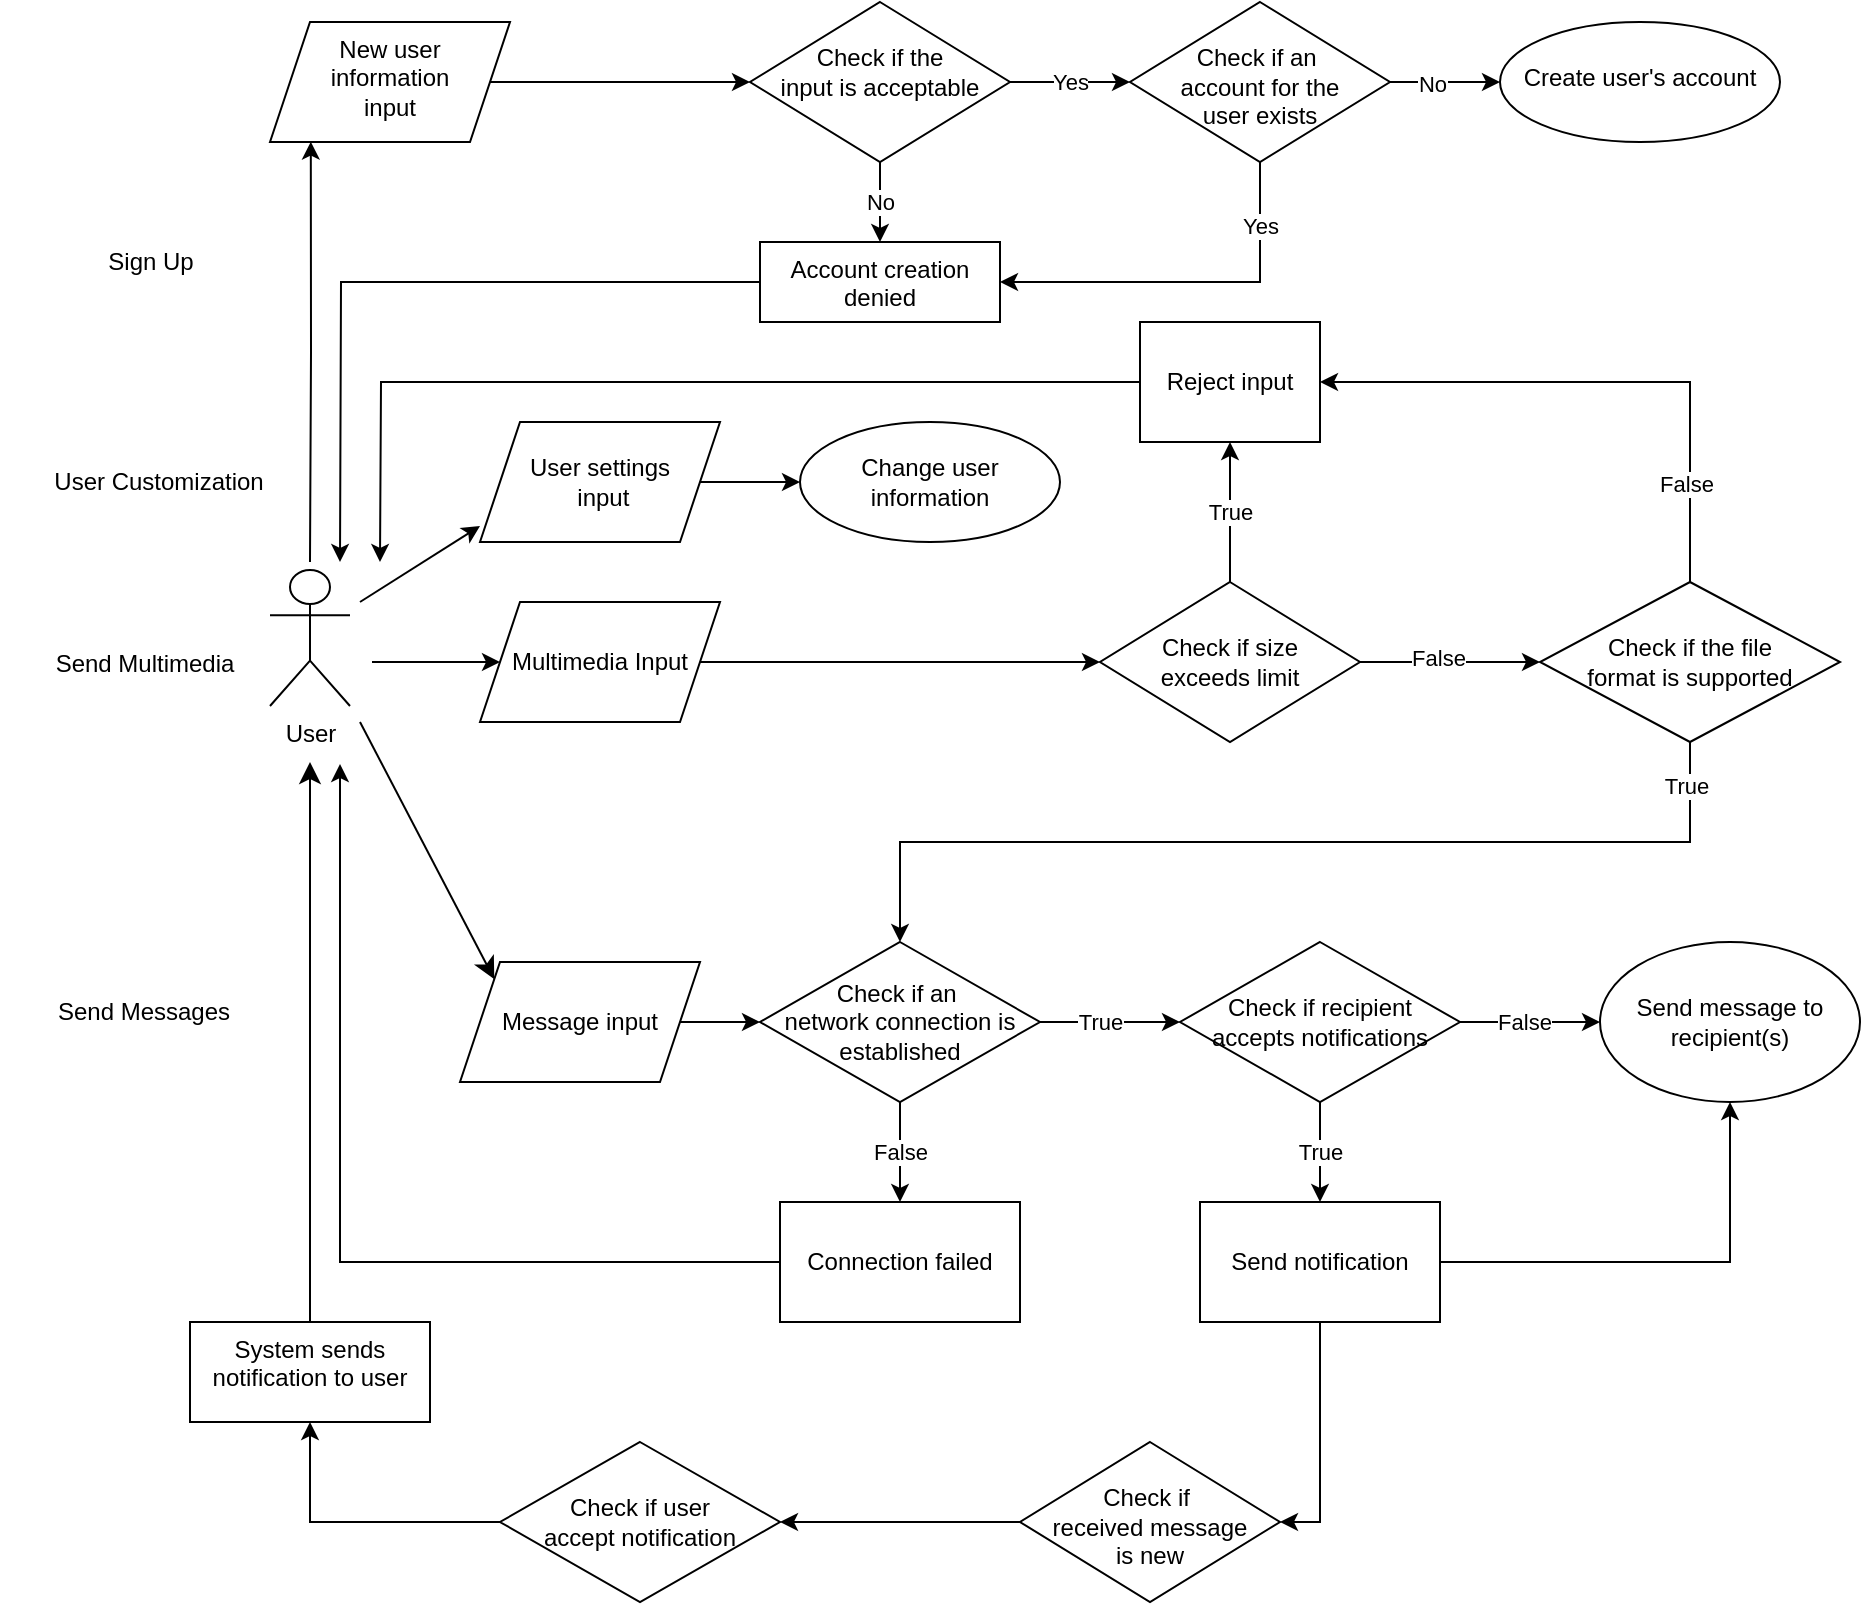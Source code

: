 <mxfile version="24.7.16">
  <diagram name="Page-1" id="SBNDKTTEdVOXE4RD1kLH">
    <mxGraphModel dx="936" dy="1468" grid="1" gridSize="10" guides="1" tooltips="1" connect="1" arrows="1" fold="1" page="1" pageScale="1" pageWidth="850" pageHeight="1100" math="0" shadow="0">
      <root>
        <mxCell id="0" />
        <mxCell id="1" parent="0" />
        <mxCell id="36Wj5U354HoHek48pkDs-4" value="Sign Up" style="text;html=1;align=center;verticalAlign=middle;resizable=0;points=[];autosize=1;strokeColor=none;fillColor=none;" parent="1" vertex="1">
          <mxGeometry x="40" y="55" width="70" height="30" as="geometry" />
        </mxCell>
        <mxCell id="36Wj5U354HoHek48pkDs-23" value="" style="edgeStyle=orthogonalEdgeStyle;rounded=0;orthogonalLoop=1;jettySize=auto;html=1;" parent="1" source="36Wj5U354HoHek48pkDs-10" target="36Wj5U354HoHek48pkDs-22" edge="1">
          <mxGeometry relative="1" as="geometry" />
        </mxCell>
        <mxCell id="36Wj5U354HoHek48pkDs-24" value="No" style="edgeLabel;html=1;align=center;verticalAlign=middle;resizable=0;points=[];" parent="36Wj5U354HoHek48pkDs-23" vertex="1" connectable="0">
          <mxGeometry x="-0.24" y="-1" relative="1" as="geometry">
            <mxPoint as="offset" />
          </mxGeometry>
        </mxCell>
        <mxCell id="36Wj5U354HoHek48pkDs-25" value="Yes" style="edgeStyle=orthogonalEdgeStyle;rounded=0;orthogonalLoop=1;jettySize=auto;html=1;exitX=0.5;exitY=1;exitDx=0;exitDy=0;entryX=1;entryY=0.5;entryDx=0;entryDy=0;" parent="1" source="36Wj5U354HoHek48pkDs-10" target="36Wj5U354HoHek48pkDs-16" edge="1">
          <mxGeometry x="-0.667" relative="1" as="geometry">
            <mxPoint as="offset" />
          </mxGeometry>
        </mxCell>
        <mxCell id="36Wj5U354HoHek48pkDs-10" value="&lt;div&gt;&lt;br&gt;&lt;/div&gt;Check&amp;nbsp;&lt;span style=&quot;background-color: initial;&quot;&gt;if an&amp;nbsp;&lt;/span&gt;&lt;div&gt;&lt;div&gt;account&amp;nbsp;&lt;span style=&quot;background-color: initial;&quot;&gt;for the&lt;/span&gt;&lt;/div&gt;&lt;div&gt;&lt;span style=&quot;background-color: initial;&quot;&gt;user exists&lt;/span&gt;&lt;/div&gt;&lt;/div&gt;" style="rhombus;whiteSpace=wrap;html=1;verticalAlign=top;" parent="1" vertex="1">
          <mxGeometry x="565" y="-60" width="130" height="80" as="geometry" />
        </mxCell>
        <mxCell id="36Wj5U354HoHek48pkDs-46" value="" style="edgeStyle=orthogonalEdgeStyle;rounded=0;orthogonalLoop=1;jettySize=auto;html=1;" parent="1" source="36Wj5U354HoHek48pkDs-13" target="36Wj5U354HoHek48pkDs-45" edge="1">
          <mxGeometry relative="1" as="geometry" />
        </mxCell>
        <mxCell id="36Wj5U354HoHek48pkDs-13" value="New user&lt;div&gt;information&lt;/div&gt;&lt;div&gt;input&lt;/div&gt;" style="shape=parallelogram;perimeter=parallelogramPerimeter;whiteSpace=wrap;html=1;fixedSize=1;verticalAlign=top;" parent="1" vertex="1">
          <mxGeometry x="135" y="-50" width="120" height="60" as="geometry" />
        </mxCell>
        <mxCell id="w77cgNJB1DqFahs2jMS_-6" style="edgeStyle=orthogonalEdgeStyle;rounded=0;orthogonalLoop=1;jettySize=auto;html=1;" edge="1" parent="1" source="36Wj5U354HoHek48pkDs-16">
          <mxGeometry relative="1" as="geometry">
            <mxPoint x="170" y="220" as="targetPoint" />
          </mxGeometry>
        </mxCell>
        <mxCell id="36Wj5U354HoHek48pkDs-16" value="&lt;div&gt;&lt;span style=&quot;background-color: initial;&quot;&gt;Account creation denied&lt;/span&gt;&lt;br&gt;&lt;/div&gt;" style="whiteSpace=wrap;html=1;verticalAlign=top;" parent="1" vertex="1">
          <mxGeometry x="380" y="60" width="120" height="40" as="geometry" />
        </mxCell>
        <mxCell id="36Wj5U354HoHek48pkDs-19" style="edgeStyle=orthogonalEdgeStyle;rounded=0;orthogonalLoop=1;jettySize=auto;html=1;exitX=0.5;exitY=1;exitDx=0;exitDy=0;" parent="1" source="36Wj5U354HoHek48pkDs-16" target="36Wj5U354HoHek48pkDs-16" edge="1">
          <mxGeometry relative="1" as="geometry" />
        </mxCell>
        <mxCell id="36Wj5U354HoHek48pkDs-22" value="&lt;div&gt;&lt;br&gt;&lt;/div&gt;&lt;div&gt;Create user&#39;s account&lt;/div&gt;" style="ellipse;whiteSpace=wrap;html=1;verticalAlign=top;" parent="1" vertex="1">
          <mxGeometry x="750" y="-50" width="140" height="60" as="geometry" />
        </mxCell>
        <mxCell id="36Wj5U354HoHek48pkDs-26" value="User Customization" style="text;html=1;align=center;verticalAlign=middle;resizable=0;points=[];autosize=1;strokeColor=none;fillColor=none;" parent="1" vertex="1">
          <mxGeometry x="14" y="165" width="130" height="30" as="geometry" />
        </mxCell>
        <mxCell id="O8iI8xoqqV5sgOP4shyp-5" value="" style="edgeStyle=none;curved=1;rounded=0;orthogonalLoop=1;jettySize=auto;html=1;fontSize=12;startSize=8;endSize=8;entryX=0;entryY=0;entryDx=0;entryDy=0;" parent="1" target="O8iI8xoqqV5sgOP4shyp-2" edge="1">
          <mxGeometry relative="1" as="geometry">
            <mxPoint x="180" y="300" as="sourcePoint" />
            <mxPoint x="230" y="440" as="targetPoint" />
          </mxGeometry>
        </mxCell>
        <mxCell id="w77cgNJB1DqFahs2jMS_-5" style="edgeStyle=orthogonalEdgeStyle;rounded=0;orthogonalLoop=1;jettySize=auto;html=1;entryX=0.17;entryY=0.997;entryDx=0;entryDy=0;entryPerimeter=0;" edge="1" parent="1" target="36Wj5U354HoHek48pkDs-13">
          <mxGeometry relative="1" as="geometry">
            <mxPoint x="155" y="220" as="sourcePoint" />
          </mxGeometry>
        </mxCell>
        <mxCell id="36Wj5U354HoHek48pkDs-27" value="User" style="shape=umlActor;verticalLabelPosition=bottom;verticalAlign=top;html=1;outlineConnect=0;" parent="1" vertex="1">
          <mxGeometry x="135" y="224" width="40" height="68" as="geometry" />
        </mxCell>
        <mxCell id="36Wj5U354HoHek48pkDs-31" style="edgeStyle=orthogonalEdgeStyle;rounded=0;orthogonalLoop=1;jettySize=auto;html=1;exitX=1;exitY=0.5;exitDx=0;exitDy=0;entryX=0;entryY=0.5;entryDx=0;entryDy=0;" parent="1" source="36Wj5U354HoHek48pkDs-29" target="36Wj5U354HoHek48pkDs-32" edge="1">
          <mxGeometry relative="1" as="geometry">
            <mxPoint x="410" y="250" as="targetPoint" />
          </mxGeometry>
        </mxCell>
        <mxCell id="36Wj5U354HoHek48pkDs-29" value="User settings&lt;div&gt;&amp;nbsp;input&lt;/div&gt;" style="shape=parallelogram;perimeter=parallelogramPerimeter;whiteSpace=wrap;html=1;fixedSize=1;" parent="1" vertex="1">
          <mxGeometry x="240" y="150" width="120" height="60" as="geometry" />
        </mxCell>
        <mxCell id="36Wj5U354HoHek48pkDs-32" value="Change user&lt;div&gt;information&lt;/div&gt;" style="ellipse;whiteSpace=wrap;html=1;" parent="1" vertex="1">
          <mxGeometry x="400" y="150" width="130" height="60" as="geometry" />
        </mxCell>
        <mxCell id="36Wj5U354HoHek48pkDs-33" value="Send Messages" style="text;html=1;align=center;verticalAlign=middle;whiteSpace=wrap;rounded=0;" parent="1" vertex="1">
          <mxGeometry y="430" width="144" height="30" as="geometry" />
        </mxCell>
        <mxCell id="36Wj5U354HoHek48pkDs-50" value="No" style="edgeStyle=orthogonalEdgeStyle;rounded=0;orthogonalLoop=1;jettySize=auto;html=1;entryX=0.5;entryY=0;entryDx=0;entryDy=0;" parent="1" source="36Wj5U354HoHek48pkDs-45" target="36Wj5U354HoHek48pkDs-16" edge="1">
          <mxGeometry relative="1" as="geometry" />
        </mxCell>
        <mxCell id="eswAk1OacALHeucm8gjz-11" value="Yes" style="edgeStyle=orthogonalEdgeStyle;rounded=0;orthogonalLoop=1;jettySize=auto;html=1;exitX=1;exitY=0.5;exitDx=0;exitDy=0;entryX=0;entryY=0.5;entryDx=0;entryDy=0;" parent="1" source="36Wj5U354HoHek48pkDs-45" target="36Wj5U354HoHek48pkDs-10" edge="1">
          <mxGeometry relative="1" as="geometry" />
        </mxCell>
        <mxCell id="36Wj5U354HoHek48pkDs-45" value="&lt;div&gt;&lt;br&gt;&lt;/div&gt;&lt;div&gt;Check if the&lt;/div&gt;&lt;div&gt;input is acceptable&lt;/div&gt;" style="rhombus;whiteSpace=wrap;html=1;verticalAlign=top;" parent="1" vertex="1">
          <mxGeometry x="375" y="-60" width="130" height="80" as="geometry" />
        </mxCell>
        <mxCell id="36Wj5U354HoHek48pkDs-54" value="False" style="edgeStyle=orthogonalEdgeStyle;rounded=0;orthogonalLoop=1;jettySize=auto;html=1;" parent="1" source="36Wj5U354HoHek48pkDs-51" target="36Wj5U354HoHek48pkDs-53" edge="1">
          <mxGeometry relative="1" as="geometry" />
        </mxCell>
        <mxCell id="36Wj5U354HoHek48pkDs-56" style="edgeStyle=orthogonalEdgeStyle;rounded=0;orthogonalLoop=1;jettySize=auto;html=1;entryX=0;entryY=0.5;entryDx=0;entryDy=0;exitX=1;exitY=0.5;exitDx=0;exitDy=0;" parent="1" source="36Wj5U354HoHek48pkDs-51" target="36Wj5U354HoHek48pkDs-58" edge="1">
          <mxGeometry relative="1" as="geometry">
            <mxPoint x="560" y="374" as="targetPoint" />
            <mxPoint x="510" y="444" as="sourcePoint" />
          </mxGeometry>
        </mxCell>
        <mxCell id="36Wj5U354HoHek48pkDs-57" value="True" style="edgeLabel;html=1;align=center;verticalAlign=middle;resizable=0;points=[];" parent="36Wj5U354HoHek48pkDs-56" vertex="1" connectable="0">
          <mxGeometry x="-0.119" y="4" relative="1" as="geometry">
            <mxPoint x="-1" y="4" as="offset" />
          </mxGeometry>
        </mxCell>
        <mxCell id="36Wj5U354HoHek48pkDs-51" value="Check if an&amp;nbsp;&lt;div&gt;network connection is&lt;div&gt;established&lt;/div&gt;&lt;/div&gt;" style="rhombus;whiteSpace=wrap;html=1;" parent="1" vertex="1">
          <mxGeometry x="380" y="410" width="140" height="80" as="geometry" />
        </mxCell>
        <mxCell id="eswAk1OacALHeucm8gjz-1" style="edgeStyle=orthogonalEdgeStyle;rounded=0;orthogonalLoop=1;jettySize=auto;html=1;exitX=0;exitY=0.5;exitDx=0;exitDy=0;" parent="1" source="O8iI8xoqqV5sgOP4shyp-13" target="O8iI8xoqqV5sgOP4shyp-10" edge="1">
          <mxGeometry relative="1" as="geometry">
            <mxPoint x="160" y="330" as="targetPoint" />
            <mxPoint x="376" y="490" as="sourcePoint" />
          </mxGeometry>
        </mxCell>
        <mxCell id="xUSfoy-xUPCvNrfZaKer-1" style="edgeStyle=orthogonalEdgeStyle;rounded=0;orthogonalLoop=1;jettySize=auto;html=1;exitX=0;exitY=0.5;exitDx=0;exitDy=0;" parent="1" source="36Wj5U354HoHek48pkDs-53" edge="1">
          <mxGeometry relative="1" as="geometry">
            <mxPoint x="170" y="321" as="targetPoint" />
            <mxPoint x="375" y="551" as="sourcePoint" />
            <Array as="points">
              <mxPoint x="170" y="570" />
            </Array>
          </mxGeometry>
        </mxCell>
        <mxCell id="36Wj5U354HoHek48pkDs-53" value="Connection failed" style="whiteSpace=wrap;html=1;" parent="1" vertex="1">
          <mxGeometry x="390" y="540" width="120" height="60" as="geometry" />
        </mxCell>
        <mxCell id="eswAk1OacALHeucm8gjz-7" value="" style="edgeStyle=orthogonalEdgeStyle;rounded=0;orthogonalLoop=1;jettySize=auto;html=1;" parent="1" source="36Wj5U354HoHek48pkDs-58" target="eswAk1OacALHeucm8gjz-6" edge="1">
          <mxGeometry relative="1" as="geometry" />
        </mxCell>
        <mxCell id="eswAk1OacALHeucm8gjz-9" value="False" style="edgeLabel;html=1;align=center;verticalAlign=middle;resizable=0;points=[];" parent="eswAk1OacALHeucm8gjz-7" connectable="0" vertex="1">
          <mxGeometry x="-0.105" relative="1" as="geometry">
            <mxPoint as="offset" />
          </mxGeometry>
        </mxCell>
        <mxCell id="w77cgNJB1DqFahs2jMS_-15" value="True" style="edgeStyle=orthogonalEdgeStyle;rounded=0;orthogonalLoop=1;jettySize=auto;html=1;exitX=0.5;exitY=1;exitDx=0;exitDy=0;entryX=0.5;entryY=0;entryDx=0;entryDy=0;" edge="1" parent="1" source="36Wj5U354HoHek48pkDs-58" target="eswAk1OacALHeucm8gjz-2">
          <mxGeometry relative="1" as="geometry" />
        </mxCell>
        <mxCell id="36Wj5U354HoHek48pkDs-58" value="Check if recipient&lt;div&gt;accepts notifications&lt;/div&gt;" style="rhombus;whiteSpace=wrap;html=1;" parent="1" vertex="1">
          <mxGeometry x="590" y="410" width="140" height="80" as="geometry" />
        </mxCell>
        <mxCell id="w77cgNJB1DqFahs2jMS_-14" style="edgeStyle=orthogonalEdgeStyle;rounded=0;orthogonalLoop=1;jettySize=auto;html=1;exitX=1;exitY=0.5;exitDx=0;exitDy=0;entryX=0;entryY=0.5;entryDx=0;entryDy=0;" edge="1" parent="1" source="O8iI8xoqqV5sgOP4shyp-2" target="36Wj5U354HoHek48pkDs-51">
          <mxGeometry relative="1" as="geometry" />
        </mxCell>
        <mxCell id="O8iI8xoqqV5sgOP4shyp-2" value="Message input" style="shape=parallelogram;perimeter=parallelogramPerimeter;whiteSpace=wrap;html=1;fixedSize=1;" parent="1" vertex="1">
          <mxGeometry x="230" y="420" width="120" height="60" as="geometry" />
        </mxCell>
        <mxCell id="w77cgNJB1DqFahs2jMS_-4" style="edgeStyle=orthogonalEdgeStyle;rounded=0;orthogonalLoop=1;jettySize=auto;html=1;exitX=0;exitY=0.5;exitDx=0;exitDy=0;entryX=0.5;entryY=1;entryDx=0;entryDy=0;" edge="1" parent="1" source="O8iI8xoqqV5sgOP4shyp-10" target="O8iI8xoqqV5sgOP4shyp-14">
          <mxGeometry relative="1" as="geometry" />
        </mxCell>
        <mxCell id="O8iI8xoqqV5sgOP4shyp-10" value="Check if user&lt;div&gt;accept notification&lt;/div&gt;" style="rhombus;whiteSpace=wrap;html=1;" parent="1" vertex="1">
          <mxGeometry x="250" y="660" width="140" height="80" as="geometry" />
        </mxCell>
        <mxCell id="eswAk1OacALHeucm8gjz-10" style="edgeStyle=orthogonalEdgeStyle;rounded=0;orthogonalLoop=1;jettySize=auto;html=1;entryX=0.5;entryY=1;entryDx=0;entryDy=0;" parent="1" source="eswAk1OacALHeucm8gjz-2" target="eswAk1OacALHeucm8gjz-6" edge="1">
          <mxGeometry relative="1" as="geometry" />
        </mxCell>
        <mxCell id="O8iI8xoqqV5sgOP4shyp-16" style="edgeStyle=none;curved=1;rounded=0;orthogonalLoop=1;jettySize=auto;html=1;fontSize=12;startSize=8;endSize=8;exitX=0.5;exitY=0;exitDx=0;exitDy=0;" parent="1" source="O8iI8xoqqV5sgOP4shyp-14" edge="1">
          <mxGeometry relative="1" as="geometry">
            <mxPoint x="155" y="320" as="targetPoint" />
          </mxGeometry>
        </mxCell>
        <mxCell id="w77cgNJB1DqFahs2jMS_-1" style="edgeStyle=orthogonalEdgeStyle;rounded=0;orthogonalLoop=1;jettySize=auto;html=1;entryX=1;entryY=0.5;entryDx=0;entryDy=0;" edge="1" parent="1" source="eswAk1OacALHeucm8gjz-2" target="O8iI8xoqqV5sgOP4shyp-13">
          <mxGeometry relative="1" as="geometry" />
        </mxCell>
        <mxCell id="eswAk1OacALHeucm8gjz-2" value="Send notification" style="whiteSpace=wrap;html=1;" parent="1" vertex="1">
          <mxGeometry x="600" y="540" width="120" height="60" as="geometry" />
        </mxCell>
        <mxCell id="O8iI8xoqqV5sgOP4shyp-14" value="&lt;div&gt;&lt;span style=&quot;background-color: initial;&quot;&gt;System sends&lt;/span&gt;&lt;/div&gt;&lt;div&gt;&lt;span style=&quot;background-color: initial;&quot;&gt;notification to user&lt;/span&gt;&lt;/div&gt;" style="whiteSpace=wrap;html=1;verticalAlign=top;" parent="1" vertex="1">
          <mxGeometry x="95" y="600" width="120" height="50" as="geometry" />
        </mxCell>
        <mxCell id="eswAk1OacALHeucm8gjz-6" value="Send message to recipient(s)" style="ellipse;whiteSpace=wrap;html=1;" parent="1" vertex="1">
          <mxGeometry x="800" y="410" width="130" height="80" as="geometry" />
        </mxCell>
        <mxCell id="O8iI8xoqqV5sgOP4shyp-13" value="&lt;div&gt;&lt;br&gt;&lt;/div&gt;&lt;div&gt;Check if&amp;nbsp;&lt;br&gt;&lt;/div&gt;&lt;div&gt;received message&lt;/div&gt;&lt;div&gt;is new&lt;/div&gt;" style="rhombus;whiteSpace=wrap;html=1;verticalAlign=top;" parent="1" vertex="1">
          <mxGeometry x="510" y="660" width="130" height="80" as="geometry" />
        </mxCell>
        <mxCell id="w77cgNJB1DqFahs2jMS_-22" value="" style="edgeStyle=orthogonalEdgeStyle;rounded=0;orthogonalLoop=1;jettySize=auto;html=1;" edge="1" parent="1" source="w77cgNJB1DqFahs2jMS_-8" target="w77cgNJB1DqFahs2jMS_-21">
          <mxGeometry relative="1" as="geometry" />
        </mxCell>
        <mxCell id="w77cgNJB1DqFahs2jMS_-8" value="Multimedia Input" style="shape=parallelogram;perimeter=parallelogramPerimeter;whiteSpace=wrap;html=1;fixedSize=1;" vertex="1" parent="1">
          <mxGeometry x="240" y="240" width="120" height="60" as="geometry" />
        </mxCell>
        <mxCell id="w77cgNJB1DqFahs2jMS_-18" value="" style="edgeStyle=none;orthogonalLoop=1;jettySize=auto;html=1;rounded=0;entryX=0;entryY=0.5;entryDx=0;entryDy=0;" edge="1" parent="1" target="w77cgNJB1DqFahs2jMS_-8">
          <mxGeometry width="100" relative="1" as="geometry">
            <mxPoint x="186" y="270" as="sourcePoint" />
            <mxPoint x="266" y="310" as="targetPoint" />
            <Array as="points" />
          </mxGeometry>
        </mxCell>
        <mxCell id="w77cgNJB1DqFahs2jMS_-20" value="" style="endArrow=classic;html=1;rounded=0;entryX=0;entryY=0.867;entryDx=0;entryDy=0;entryPerimeter=0;" edge="1" parent="1" target="36Wj5U354HoHek48pkDs-29">
          <mxGeometry width="50" height="50" relative="1" as="geometry">
            <mxPoint x="180" y="240" as="sourcePoint" />
            <mxPoint x="230" y="190" as="targetPoint" />
          </mxGeometry>
        </mxCell>
        <mxCell id="w77cgNJB1DqFahs2jMS_-25" value="True" style="edgeStyle=orthogonalEdgeStyle;rounded=0;orthogonalLoop=1;jettySize=auto;html=1;entryX=0.5;entryY=1;entryDx=0;entryDy=0;" edge="1" parent="1" source="w77cgNJB1DqFahs2jMS_-21" target="w77cgNJB1DqFahs2jMS_-27">
          <mxGeometry relative="1" as="geometry">
            <mxPoint x="610" y="180" as="targetPoint" />
          </mxGeometry>
        </mxCell>
        <mxCell id="w77cgNJB1DqFahs2jMS_-28" style="edgeStyle=orthogonalEdgeStyle;rounded=0;orthogonalLoop=1;jettySize=auto;html=1;entryX=0;entryY=0.5;entryDx=0;entryDy=0;" edge="1" parent="1" source="w77cgNJB1DqFahs2jMS_-21" target="w77cgNJB1DqFahs2jMS_-29">
          <mxGeometry relative="1" as="geometry">
            <mxPoint x="760" y="270" as="targetPoint" />
          </mxGeometry>
        </mxCell>
        <mxCell id="w77cgNJB1DqFahs2jMS_-30" value="False" style="edgeLabel;html=1;align=center;verticalAlign=middle;resizable=0;points=[];" vertex="1" connectable="0" parent="w77cgNJB1DqFahs2jMS_-28">
          <mxGeometry x="-0.133" y="2" relative="1" as="geometry">
            <mxPoint as="offset" />
          </mxGeometry>
        </mxCell>
        <mxCell id="w77cgNJB1DqFahs2jMS_-21" value="Check if size&lt;div&gt;exceeds limit&lt;/div&gt;" style="rhombus;whiteSpace=wrap;html=1;" vertex="1" parent="1">
          <mxGeometry x="550" y="230" width="130" height="80" as="geometry" />
        </mxCell>
        <mxCell id="w77cgNJB1DqFahs2jMS_-31" style="edgeStyle=orthogonalEdgeStyle;rounded=0;orthogonalLoop=1;jettySize=auto;html=1;exitX=0;exitY=0.5;exitDx=0;exitDy=0;" edge="1" parent="1" source="w77cgNJB1DqFahs2jMS_-27">
          <mxGeometry relative="1" as="geometry">
            <mxPoint x="190" y="220" as="targetPoint" />
          </mxGeometry>
        </mxCell>
        <mxCell id="w77cgNJB1DqFahs2jMS_-27" value="Reject input" style="whiteSpace=wrap;html=1;" vertex="1" parent="1">
          <mxGeometry x="570" y="100" width="90" height="60" as="geometry" />
        </mxCell>
        <mxCell id="w77cgNJB1DqFahs2jMS_-32" style="edgeStyle=orthogonalEdgeStyle;rounded=0;orthogonalLoop=1;jettySize=auto;html=1;exitX=0.5;exitY=0;exitDx=0;exitDy=0;entryX=1;entryY=0.5;entryDx=0;entryDy=0;" edge="1" parent="1" source="w77cgNJB1DqFahs2jMS_-29" target="w77cgNJB1DqFahs2jMS_-27">
          <mxGeometry relative="1" as="geometry" />
        </mxCell>
        <mxCell id="w77cgNJB1DqFahs2jMS_-33" value="False" style="edgeLabel;html=1;align=center;verticalAlign=middle;resizable=0;points=[];" vertex="1" connectable="0" parent="w77cgNJB1DqFahs2jMS_-32">
          <mxGeometry x="-0.686" y="-3" relative="1" as="geometry">
            <mxPoint x="-5" y="-5" as="offset" />
          </mxGeometry>
        </mxCell>
        <mxCell id="w77cgNJB1DqFahs2jMS_-34" style="edgeStyle=orthogonalEdgeStyle;rounded=0;orthogonalLoop=1;jettySize=auto;html=1;exitX=0.5;exitY=1;exitDx=0;exitDy=0;entryX=0.5;entryY=0;entryDx=0;entryDy=0;" edge="1" parent="1" source="w77cgNJB1DqFahs2jMS_-29" target="36Wj5U354HoHek48pkDs-51">
          <mxGeometry relative="1" as="geometry" />
        </mxCell>
        <mxCell id="w77cgNJB1DqFahs2jMS_-35" value="True" style="edgeLabel;html=1;align=center;verticalAlign=middle;resizable=0;points=[];" vertex="1" connectable="0" parent="w77cgNJB1DqFahs2jMS_-34">
          <mxGeometry x="-0.912" y="-2" relative="1" as="geometry">
            <mxPoint as="offset" />
          </mxGeometry>
        </mxCell>
        <mxCell id="w77cgNJB1DqFahs2jMS_-29" value="Check if the file&lt;div&gt;format is supported&lt;/div&gt;" style="rhombus;whiteSpace=wrap;html=1;" vertex="1" parent="1">
          <mxGeometry x="770" y="230" width="150" height="80" as="geometry" />
        </mxCell>
        <mxCell id="w77cgNJB1DqFahs2jMS_-36" value="Send Multimedia" style="text;html=1;align=center;verticalAlign=middle;resizable=0;points=[];autosize=1;strokeColor=none;fillColor=none;" vertex="1" parent="1">
          <mxGeometry x="17" y="256" width="110" height="30" as="geometry" />
        </mxCell>
      </root>
    </mxGraphModel>
  </diagram>
</mxfile>
